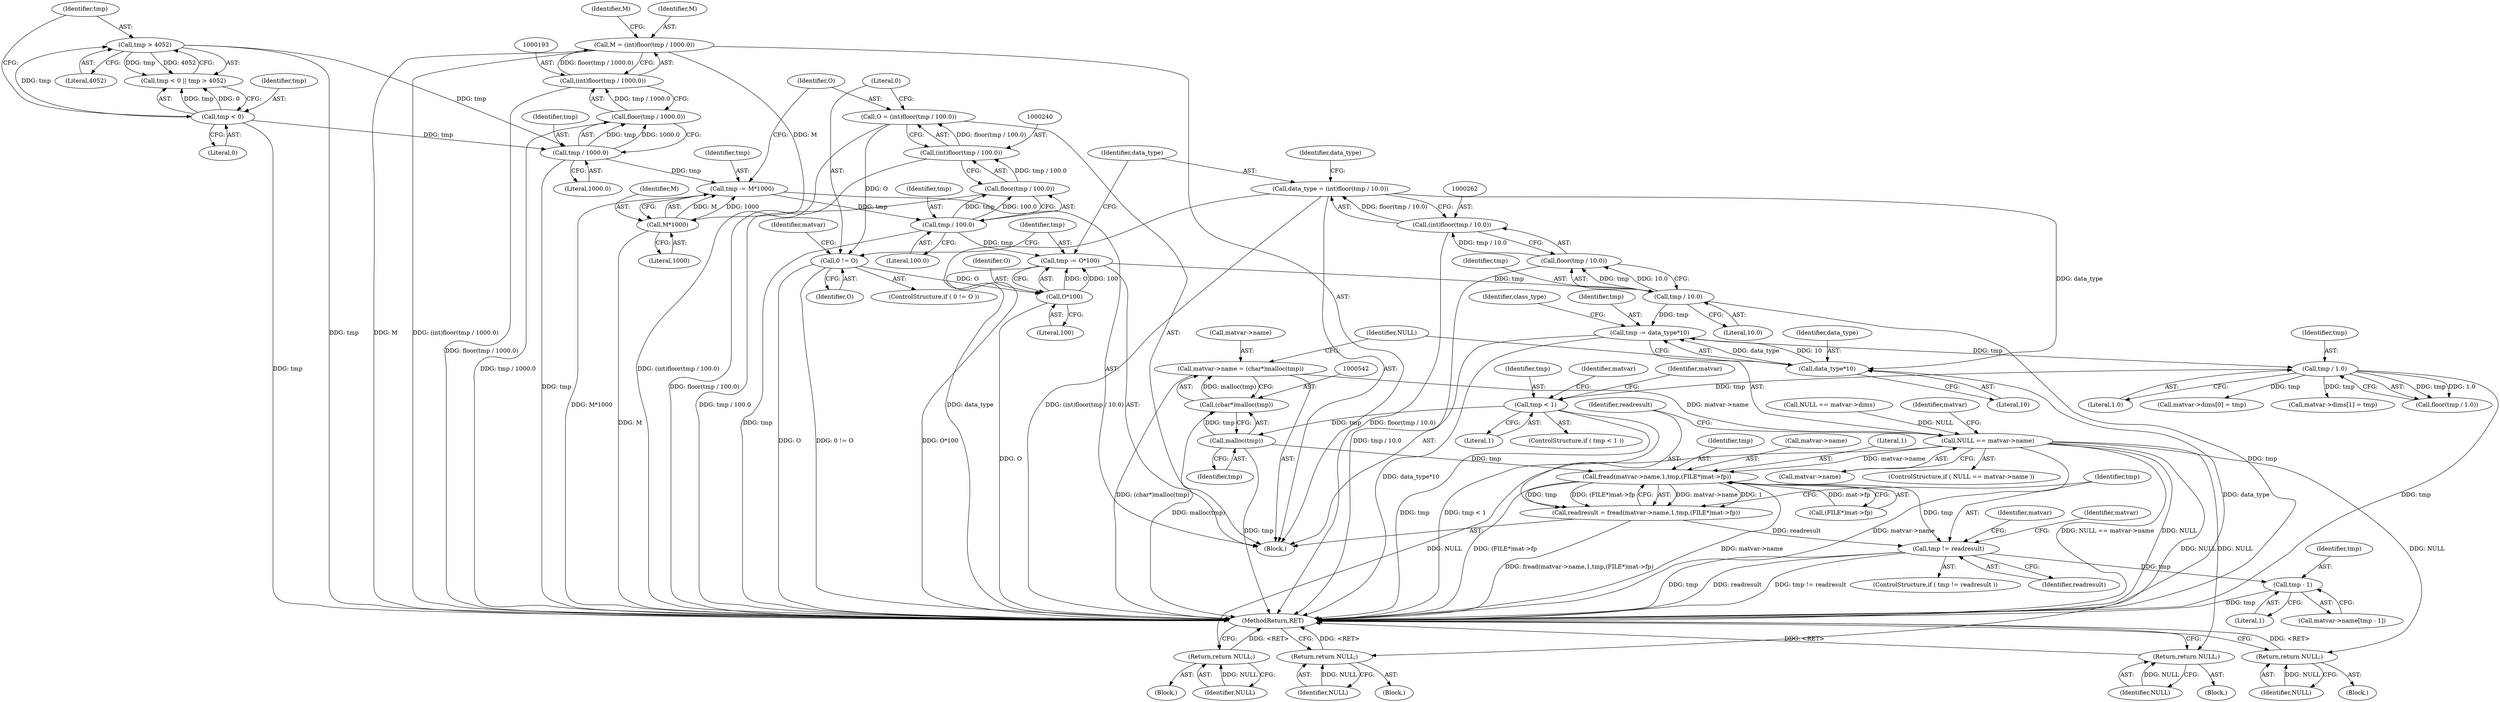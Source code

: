 digraph "0_matio_651a8e28099edb5fbb9e4e1d4d3238848f446c9a@pointer" {
"1000537" [label="(Call,matvar->name = (char*)malloc(tmp))"];
"1000541" [label="(Call,(char*)malloc(tmp))"];
"1000543" [label="(Call,malloc(tmp))"];
"1000529" [label="(Call,tmp < 1)"];
"1000327" [label="(Call,tmp / 1.0)"];
"1000317" [label="(Call,tmp -= data_type*10)"];
"1000319" [label="(Call,data_type*10)"];
"1000259" [label="(Call,data_type = (int)floor(tmp / 10.0))"];
"1000261" [label="(Call,(int)floor(tmp / 10.0))"];
"1000263" [label="(Call,floor(tmp / 10.0))"];
"1000264" [label="(Call,tmp / 10.0)"];
"1000254" [label="(Call,tmp -= O*100)"];
"1000256" [label="(Call,O*100)"];
"1000246" [label="(Call,0 != O)"];
"1000237" [label="(Call,O = (int)floor(tmp / 100.0))"];
"1000239" [label="(Call,(int)floor(tmp / 100.0))"];
"1000241" [label="(Call,floor(tmp / 100.0))"];
"1000242" [label="(Call,tmp / 100.0)"];
"1000232" [label="(Call,tmp -= M*1000)"];
"1000234" [label="(Call,M*1000)"];
"1000190" [label="(Call,M = (int)floor(tmp / 1000.0))"];
"1000192" [label="(Call,(int)floor(tmp / 1000.0))"];
"1000194" [label="(Call,floor(tmp / 1000.0))"];
"1000195" [label="(Call,tmp / 1000.0)"];
"1000175" [label="(Call,tmp > 4052)"];
"1000172" [label="(Call,tmp < 0)"];
"1000546" [label="(Call,NULL == matvar->name)"];
"1000554" [label="(Return,return NULL;)"];
"1000558" [label="(Call,fread(matvar->name,1,tmp,(FILE*)mat->fp))"];
"1000556" [label="(Call,readresult = fread(matvar->name,1,tmp,(FILE*)mat->fp))"];
"1000570" [label="(Call,tmp != readresult)"];
"1000585" [label="(Call,tmp - 1)"];
"1000576" [label="(Return,return NULL;)"];
"1000615" [label="(Return,return NULL;)"];
"1000646" [label="(Return,return NULL;)"];
"1000177" [label="(Literal,4052)"];
"1000576" [label="(Return,return NULL;)"];
"1000321" [label="(Literal,10)"];
"1000235" [label="(Identifier,M)"];
"1000563" [label="(Identifier,tmp)"];
"1000236" [label="(Literal,1000)"];
"1000247" [label="(Literal,0)"];
"1000534" [label="(Identifier,matvar)"];
"1000556" [label="(Call,readresult = fread(matvar->name,1,tmp,(FILE*)mat->fp))"];
"1000326" [label="(Call,floor(tmp / 1.0))"];
"1000570" [label="(Call,tmp != readresult)"];
"1000171" [label="(Call,tmp < 0 || tmp > 4052)"];
"1000541" [label="(Call,(char*)malloc(tmp))"];
"1000234" [label="(Call,M*1000)"];
"1000172" [label="(Call,tmp < 0)"];
"1000265" [label="(Identifier,tmp)"];
"1000318" [label="(Identifier,tmp)"];
"1000268" [label="(Identifier,data_type)"];
"1000232" [label="(Call,tmp -= M*1000)"];
"1000255" [label="(Identifier,tmp)"];
"1000266" [label="(Literal,10.0)"];
"1000543" [label="(Call,malloc(tmp))"];
"1000258" [label="(Literal,100)"];
"1000378" [label="(Call,NULL == matvar->dims)"];
"1000199" [label="(Identifier,M)"];
"1000320" [label="(Identifier,data_type)"];
"1000329" [label="(Literal,1.0)"];
"1000109" [label="(Block,)"];
"1000233" [label="(Identifier,tmp)"];
"1000615" [label="(Return,return NULL;)"];
"1000577" [label="(Identifier,NULL)"];
"1000572" [label="(Identifier,readresult)"];
"1000241" [label="(Call,floor(tmp / 100.0))"];
"1000192" [label="(Call,(int)floor(tmp / 1000.0))"];
"1000544" [label="(Identifier,tmp)"];
"1000548" [label="(Call,matvar->name)"];
"1000564" [label="(Call,(FILE*)mat->fp)"];
"1000317" [label="(Call,tmp -= data_type*10)"];
"1000531" [label="(Literal,1)"];
"1000571" [label="(Identifier,tmp)"];
"1000575" [label="(Identifier,matvar)"];
"1000173" [label="(Identifier,tmp)"];
"1000573" [label="(Block,)"];
"1000554" [label="(Return,return NULL;)"];
"1000665" [label="(MethodReturn,RET)"];
"1000264" [label="(Call,tmp / 10.0)"];
"1000610" [label="(Block,)"];
"1000557" [label="(Identifier,readresult)"];
"1000323" [label="(Identifier,class_type)"];
"1000194" [label="(Call,floor(tmp / 1000.0))"];
"1000647" [label="(Identifier,NULL)"];
"1000174" [label="(Literal,0)"];
"1000196" [label="(Identifier,tmp)"];
"1000546" [label="(Call,NULL == matvar->name)"];
"1000175" [label="(Call,tmp > 4052)"];
"1000569" [label="(ControlStructure,if ( tmp != readresult ))"];
"1000583" [label="(Identifier,matvar)"];
"1000539" [label="(Identifier,matvar)"];
"1000585" [label="(Call,tmp - 1)"];
"1000259" [label="(Call,data_type = (int)floor(tmp / 10.0))"];
"1000529" [label="(Call,tmp < 1)"];
"1000245" [label="(ControlStructure,if ( 0 != O ))"];
"1000254" [label="(Call,tmp -= O*100)"];
"1000616" [label="(Identifier,NULL)"];
"1000530" [label="(Identifier,tmp)"];
"1000237" [label="(Call,O = (int)floor(tmp / 100.0))"];
"1000545" [label="(ControlStructure,if ( NULL == matvar->name ))"];
"1000408" [label="(Call,matvar->dims[0] = tmp)"];
"1000190" [label="(Call,M = (int)floor(tmp / 1000.0))"];
"1000327" [label="(Call,tmp / 1.0)"];
"1000191" [label="(Identifier,M)"];
"1000528" [label="(ControlStructure,if ( tmp < 1 ))"];
"1000256" [label="(Call,O*100)"];
"1000558" [label="(Call,fread(matvar->name,1,tmp,(FILE*)mat->fp))"];
"1000246" [label="(Call,0 != O)"];
"1000239" [label="(Call,(int)floor(tmp / 100.0))"];
"1000537" [label="(Call,matvar->name = (char*)malloc(tmp))"];
"1000195" [label="(Call,tmp / 1000.0)"];
"1000238" [label="(Identifier,O)"];
"1000641" [label="(Block,)"];
"1000586" [label="(Identifier,tmp)"];
"1000243" [label="(Identifier,tmp)"];
"1000559" [label="(Call,matvar->name)"];
"1000553" [label="(Identifier,matvar)"];
"1000176" [label="(Identifier,tmp)"];
"1000261" [label="(Call,(int)floor(tmp / 10.0))"];
"1000263" [label="(Call,floor(tmp / 10.0))"];
"1000257" [label="(Identifier,O)"];
"1000444" [label="(Call,matvar->dims[1] = tmp)"];
"1000646" [label="(Return,return NULL;)"];
"1000581" [label="(Call,matvar->name[tmp - 1])"];
"1000244" [label="(Literal,100.0)"];
"1000328" [label="(Identifier,tmp)"];
"1000562" [label="(Literal,1)"];
"1000587" [label="(Literal,1)"];
"1000260" [label="(Identifier,data_type)"];
"1000242" [label="(Call,tmp / 100.0)"];
"1000319" [label="(Call,data_type*10)"];
"1000555" [label="(Identifier,NULL)"];
"1000538" [label="(Call,matvar->name)"];
"1000197" [label="(Literal,1000.0)"];
"1000251" [label="(Identifier,matvar)"];
"1000547" [label="(Identifier,NULL)"];
"1000248" [label="(Identifier,O)"];
"1000551" [label="(Block,)"];
"1000537" -> "1000109"  [label="AST: "];
"1000537" -> "1000541"  [label="CFG: "];
"1000538" -> "1000537"  [label="AST: "];
"1000541" -> "1000537"  [label="AST: "];
"1000547" -> "1000537"  [label="CFG: "];
"1000537" -> "1000665"  [label="DDG: (char*)malloc(tmp)"];
"1000541" -> "1000537"  [label="DDG: malloc(tmp)"];
"1000537" -> "1000546"  [label="DDG: matvar->name"];
"1000541" -> "1000543"  [label="CFG: "];
"1000542" -> "1000541"  [label="AST: "];
"1000543" -> "1000541"  [label="AST: "];
"1000541" -> "1000665"  [label="DDG: malloc(tmp)"];
"1000543" -> "1000541"  [label="DDG: tmp"];
"1000543" -> "1000544"  [label="CFG: "];
"1000544" -> "1000543"  [label="AST: "];
"1000543" -> "1000665"  [label="DDG: tmp"];
"1000529" -> "1000543"  [label="DDG: tmp"];
"1000543" -> "1000558"  [label="DDG: tmp"];
"1000529" -> "1000528"  [label="AST: "];
"1000529" -> "1000531"  [label="CFG: "];
"1000530" -> "1000529"  [label="AST: "];
"1000531" -> "1000529"  [label="AST: "];
"1000534" -> "1000529"  [label="CFG: "];
"1000539" -> "1000529"  [label="CFG: "];
"1000529" -> "1000665"  [label="DDG: tmp"];
"1000529" -> "1000665"  [label="DDG: tmp < 1"];
"1000327" -> "1000529"  [label="DDG: tmp"];
"1000327" -> "1000326"  [label="AST: "];
"1000327" -> "1000329"  [label="CFG: "];
"1000328" -> "1000327"  [label="AST: "];
"1000329" -> "1000327"  [label="AST: "];
"1000326" -> "1000327"  [label="CFG: "];
"1000327" -> "1000665"  [label="DDG: tmp"];
"1000327" -> "1000326"  [label="DDG: tmp"];
"1000327" -> "1000326"  [label="DDG: 1.0"];
"1000317" -> "1000327"  [label="DDG: tmp"];
"1000327" -> "1000408"  [label="DDG: tmp"];
"1000327" -> "1000444"  [label="DDG: tmp"];
"1000317" -> "1000109"  [label="AST: "];
"1000317" -> "1000319"  [label="CFG: "];
"1000318" -> "1000317"  [label="AST: "];
"1000319" -> "1000317"  [label="AST: "];
"1000323" -> "1000317"  [label="CFG: "];
"1000317" -> "1000665"  [label="DDG: data_type*10"];
"1000319" -> "1000317"  [label="DDG: data_type"];
"1000319" -> "1000317"  [label="DDG: 10"];
"1000264" -> "1000317"  [label="DDG: tmp"];
"1000319" -> "1000321"  [label="CFG: "];
"1000320" -> "1000319"  [label="AST: "];
"1000321" -> "1000319"  [label="AST: "];
"1000319" -> "1000665"  [label="DDG: data_type"];
"1000259" -> "1000319"  [label="DDG: data_type"];
"1000259" -> "1000109"  [label="AST: "];
"1000259" -> "1000261"  [label="CFG: "];
"1000260" -> "1000259"  [label="AST: "];
"1000261" -> "1000259"  [label="AST: "];
"1000268" -> "1000259"  [label="CFG: "];
"1000259" -> "1000665"  [label="DDG: data_type"];
"1000259" -> "1000665"  [label="DDG: (int)floor(tmp / 10.0)"];
"1000261" -> "1000259"  [label="DDG: floor(tmp / 10.0)"];
"1000261" -> "1000263"  [label="CFG: "];
"1000262" -> "1000261"  [label="AST: "];
"1000263" -> "1000261"  [label="AST: "];
"1000261" -> "1000665"  [label="DDG: floor(tmp / 10.0)"];
"1000263" -> "1000261"  [label="DDG: tmp / 10.0"];
"1000263" -> "1000264"  [label="CFG: "];
"1000264" -> "1000263"  [label="AST: "];
"1000263" -> "1000665"  [label="DDG: tmp / 10.0"];
"1000264" -> "1000263"  [label="DDG: tmp"];
"1000264" -> "1000263"  [label="DDG: 10.0"];
"1000264" -> "1000266"  [label="CFG: "];
"1000265" -> "1000264"  [label="AST: "];
"1000266" -> "1000264"  [label="AST: "];
"1000264" -> "1000665"  [label="DDG: tmp"];
"1000254" -> "1000264"  [label="DDG: tmp"];
"1000254" -> "1000109"  [label="AST: "];
"1000254" -> "1000256"  [label="CFG: "];
"1000255" -> "1000254"  [label="AST: "];
"1000256" -> "1000254"  [label="AST: "];
"1000260" -> "1000254"  [label="CFG: "];
"1000254" -> "1000665"  [label="DDG: O*100"];
"1000256" -> "1000254"  [label="DDG: O"];
"1000256" -> "1000254"  [label="DDG: 100"];
"1000242" -> "1000254"  [label="DDG: tmp"];
"1000256" -> "1000258"  [label="CFG: "];
"1000257" -> "1000256"  [label="AST: "];
"1000258" -> "1000256"  [label="AST: "];
"1000256" -> "1000665"  [label="DDG: O"];
"1000246" -> "1000256"  [label="DDG: O"];
"1000246" -> "1000245"  [label="AST: "];
"1000246" -> "1000248"  [label="CFG: "];
"1000247" -> "1000246"  [label="AST: "];
"1000248" -> "1000246"  [label="AST: "];
"1000251" -> "1000246"  [label="CFG: "];
"1000255" -> "1000246"  [label="CFG: "];
"1000246" -> "1000665"  [label="DDG: O"];
"1000246" -> "1000665"  [label="DDG: 0 != O"];
"1000237" -> "1000246"  [label="DDG: O"];
"1000237" -> "1000109"  [label="AST: "];
"1000237" -> "1000239"  [label="CFG: "];
"1000238" -> "1000237"  [label="AST: "];
"1000239" -> "1000237"  [label="AST: "];
"1000247" -> "1000237"  [label="CFG: "];
"1000237" -> "1000665"  [label="DDG: (int)floor(tmp / 100.0)"];
"1000239" -> "1000237"  [label="DDG: floor(tmp / 100.0)"];
"1000239" -> "1000241"  [label="CFG: "];
"1000240" -> "1000239"  [label="AST: "];
"1000241" -> "1000239"  [label="AST: "];
"1000239" -> "1000665"  [label="DDG: floor(tmp / 100.0)"];
"1000241" -> "1000239"  [label="DDG: tmp / 100.0"];
"1000241" -> "1000242"  [label="CFG: "];
"1000242" -> "1000241"  [label="AST: "];
"1000241" -> "1000665"  [label="DDG: tmp / 100.0"];
"1000242" -> "1000241"  [label="DDG: tmp"];
"1000242" -> "1000241"  [label="DDG: 100.0"];
"1000242" -> "1000244"  [label="CFG: "];
"1000243" -> "1000242"  [label="AST: "];
"1000244" -> "1000242"  [label="AST: "];
"1000242" -> "1000665"  [label="DDG: tmp"];
"1000232" -> "1000242"  [label="DDG: tmp"];
"1000232" -> "1000109"  [label="AST: "];
"1000232" -> "1000234"  [label="CFG: "];
"1000233" -> "1000232"  [label="AST: "];
"1000234" -> "1000232"  [label="AST: "];
"1000238" -> "1000232"  [label="CFG: "];
"1000232" -> "1000665"  [label="DDG: M*1000"];
"1000234" -> "1000232"  [label="DDG: M"];
"1000234" -> "1000232"  [label="DDG: 1000"];
"1000195" -> "1000232"  [label="DDG: tmp"];
"1000234" -> "1000236"  [label="CFG: "];
"1000235" -> "1000234"  [label="AST: "];
"1000236" -> "1000234"  [label="AST: "];
"1000234" -> "1000665"  [label="DDG: M"];
"1000190" -> "1000234"  [label="DDG: M"];
"1000190" -> "1000109"  [label="AST: "];
"1000190" -> "1000192"  [label="CFG: "];
"1000191" -> "1000190"  [label="AST: "];
"1000192" -> "1000190"  [label="AST: "];
"1000199" -> "1000190"  [label="CFG: "];
"1000190" -> "1000665"  [label="DDG: M"];
"1000190" -> "1000665"  [label="DDG: (int)floor(tmp / 1000.0)"];
"1000192" -> "1000190"  [label="DDG: floor(tmp / 1000.0)"];
"1000192" -> "1000194"  [label="CFG: "];
"1000193" -> "1000192"  [label="AST: "];
"1000194" -> "1000192"  [label="AST: "];
"1000192" -> "1000665"  [label="DDG: floor(tmp / 1000.0)"];
"1000194" -> "1000192"  [label="DDG: tmp / 1000.0"];
"1000194" -> "1000195"  [label="CFG: "];
"1000195" -> "1000194"  [label="AST: "];
"1000194" -> "1000665"  [label="DDG: tmp / 1000.0"];
"1000195" -> "1000194"  [label="DDG: tmp"];
"1000195" -> "1000194"  [label="DDG: 1000.0"];
"1000195" -> "1000197"  [label="CFG: "];
"1000196" -> "1000195"  [label="AST: "];
"1000197" -> "1000195"  [label="AST: "];
"1000195" -> "1000665"  [label="DDG: tmp"];
"1000175" -> "1000195"  [label="DDG: tmp"];
"1000172" -> "1000195"  [label="DDG: tmp"];
"1000175" -> "1000171"  [label="AST: "];
"1000175" -> "1000177"  [label="CFG: "];
"1000176" -> "1000175"  [label="AST: "];
"1000177" -> "1000175"  [label="AST: "];
"1000171" -> "1000175"  [label="CFG: "];
"1000175" -> "1000665"  [label="DDG: tmp"];
"1000175" -> "1000171"  [label="DDG: tmp"];
"1000175" -> "1000171"  [label="DDG: 4052"];
"1000172" -> "1000175"  [label="DDG: tmp"];
"1000172" -> "1000171"  [label="AST: "];
"1000172" -> "1000174"  [label="CFG: "];
"1000173" -> "1000172"  [label="AST: "];
"1000174" -> "1000172"  [label="AST: "];
"1000176" -> "1000172"  [label="CFG: "];
"1000171" -> "1000172"  [label="CFG: "];
"1000172" -> "1000665"  [label="DDG: tmp"];
"1000172" -> "1000171"  [label="DDG: tmp"];
"1000172" -> "1000171"  [label="DDG: 0"];
"1000546" -> "1000545"  [label="AST: "];
"1000546" -> "1000548"  [label="CFG: "];
"1000547" -> "1000546"  [label="AST: "];
"1000548" -> "1000546"  [label="AST: "];
"1000553" -> "1000546"  [label="CFG: "];
"1000557" -> "1000546"  [label="CFG: "];
"1000546" -> "1000665"  [label="DDG: matvar->name"];
"1000546" -> "1000665"  [label="DDG: NULL == matvar->name"];
"1000546" -> "1000665"  [label="DDG: NULL"];
"1000378" -> "1000546"  [label="DDG: NULL"];
"1000546" -> "1000554"  [label="DDG: NULL"];
"1000546" -> "1000558"  [label="DDG: matvar->name"];
"1000546" -> "1000576"  [label="DDG: NULL"];
"1000546" -> "1000615"  [label="DDG: NULL"];
"1000546" -> "1000646"  [label="DDG: NULL"];
"1000554" -> "1000551"  [label="AST: "];
"1000554" -> "1000555"  [label="CFG: "];
"1000555" -> "1000554"  [label="AST: "];
"1000665" -> "1000554"  [label="CFG: "];
"1000554" -> "1000665"  [label="DDG: <RET>"];
"1000555" -> "1000554"  [label="DDG: NULL"];
"1000558" -> "1000556"  [label="AST: "];
"1000558" -> "1000564"  [label="CFG: "];
"1000559" -> "1000558"  [label="AST: "];
"1000562" -> "1000558"  [label="AST: "];
"1000563" -> "1000558"  [label="AST: "];
"1000564" -> "1000558"  [label="AST: "];
"1000556" -> "1000558"  [label="CFG: "];
"1000558" -> "1000665"  [label="DDG: matvar->name"];
"1000558" -> "1000665"  [label="DDG: (FILE*)mat->fp"];
"1000558" -> "1000556"  [label="DDG: matvar->name"];
"1000558" -> "1000556"  [label="DDG: 1"];
"1000558" -> "1000556"  [label="DDG: tmp"];
"1000558" -> "1000556"  [label="DDG: (FILE*)mat->fp"];
"1000564" -> "1000558"  [label="DDG: mat->fp"];
"1000558" -> "1000570"  [label="DDG: tmp"];
"1000556" -> "1000109"  [label="AST: "];
"1000557" -> "1000556"  [label="AST: "];
"1000571" -> "1000556"  [label="CFG: "];
"1000556" -> "1000665"  [label="DDG: fread(matvar->name,1,tmp,(FILE*)mat->fp)"];
"1000556" -> "1000570"  [label="DDG: readresult"];
"1000570" -> "1000569"  [label="AST: "];
"1000570" -> "1000572"  [label="CFG: "];
"1000571" -> "1000570"  [label="AST: "];
"1000572" -> "1000570"  [label="AST: "];
"1000575" -> "1000570"  [label="CFG: "];
"1000583" -> "1000570"  [label="CFG: "];
"1000570" -> "1000665"  [label="DDG: tmp"];
"1000570" -> "1000665"  [label="DDG: readresult"];
"1000570" -> "1000665"  [label="DDG: tmp != readresult"];
"1000570" -> "1000585"  [label="DDG: tmp"];
"1000585" -> "1000581"  [label="AST: "];
"1000585" -> "1000587"  [label="CFG: "];
"1000586" -> "1000585"  [label="AST: "];
"1000587" -> "1000585"  [label="AST: "];
"1000581" -> "1000585"  [label="CFG: "];
"1000585" -> "1000665"  [label="DDG: tmp"];
"1000576" -> "1000573"  [label="AST: "];
"1000576" -> "1000577"  [label="CFG: "];
"1000577" -> "1000576"  [label="AST: "];
"1000665" -> "1000576"  [label="CFG: "];
"1000576" -> "1000665"  [label="DDG: <RET>"];
"1000577" -> "1000576"  [label="DDG: NULL"];
"1000615" -> "1000610"  [label="AST: "];
"1000615" -> "1000616"  [label="CFG: "];
"1000616" -> "1000615"  [label="AST: "];
"1000665" -> "1000615"  [label="CFG: "];
"1000615" -> "1000665"  [label="DDG: <RET>"];
"1000616" -> "1000615"  [label="DDG: NULL"];
"1000646" -> "1000641"  [label="AST: "];
"1000646" -> "1000647"  [label="CFG: "];
"1000647" -> "1000646"  [label="AST: "];
"1000665" -> "1000646"  [label="CFG: "];
"1000646" -> "1000665"  [label="DDG: <RET>"];
"1000647" -> "1000646"  [label="DDG: NULL"];
}
